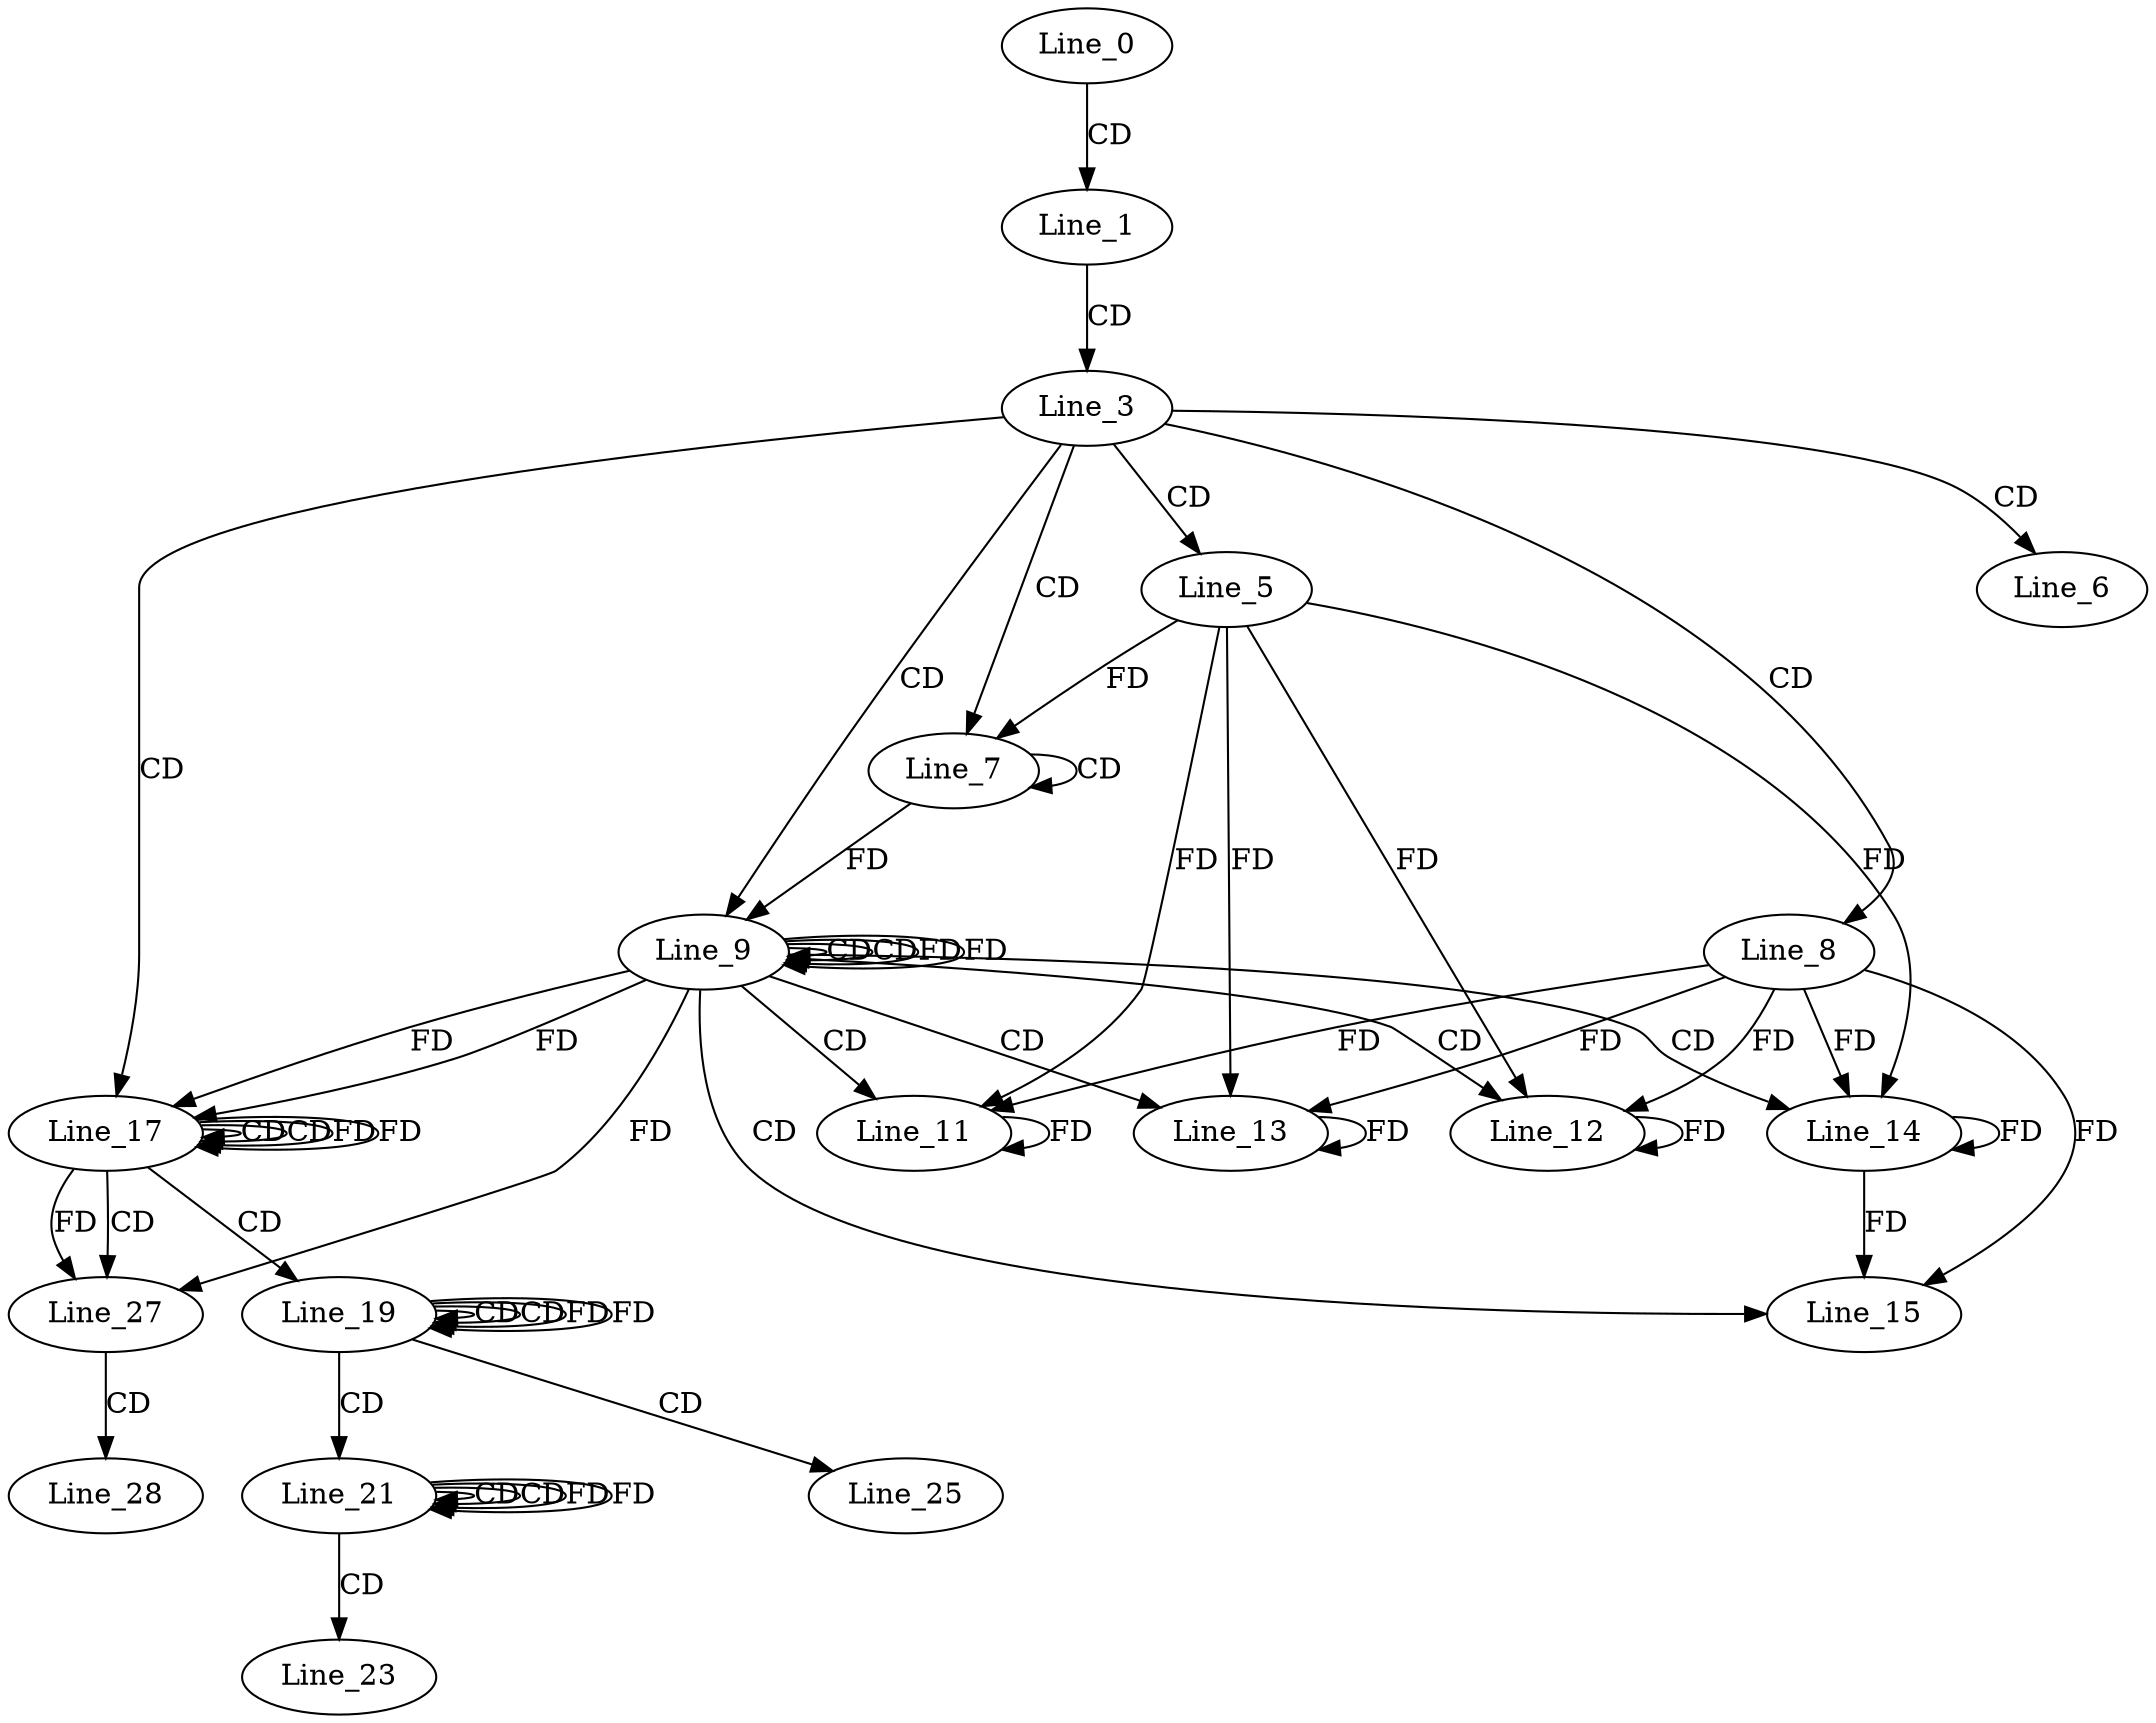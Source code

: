 digraph G {
  Line_0;
  Line_1;
  Line_3;
  Line_5;
  Line_6;
  Line_7;
  Line_7;
  Line_8;
  Line_9;
  Line_9;
  Line_9;
  Line_11;
  Line_11;
  Line_12;
  Line_12;
  Line_13;
  Line_13;
  Line_14;
  Line_14;
  Line_15;
  Line_17;
  Line_17;
  Line_17;
  Line_19;
  Line_19;
  Line_19;
  Line_21;
  Line_21;
  Line_21;
  Line_23;
  Line_25;
  Line_27;
  Line_28;
  Line_0 -> Line_1 [ label="CD" ];
  Line_1 -> Line_3 [ label="CD" ];
  Line_3 -> Line_5 [ label="CD" ];
  Line_3 -> Line_6 [ label="CD" ];
  Line_3 -> Line_7 [ label="CD" ];
  Line_7 -> Line_7 [ label="CD" ];
  Line_5 -> Line_7 [ label="FD" ];
  Line_3 -> Line_8 [ label="CD" ];
  Line_3 -> Line_9 [ label="CD" ];
  Line_9 -> Line_9 [ label="CD" ];
  Line_7 -> Line_9 [ label="FD" ];
  Line_9 -> Line_9 [ label="CD" ];
  Line_9 -> Line_9 [ label="FD" ];
  Line_9 -> Line_11 [ label="CD" ];
  Line_11 -> Line_11 [ label="FD" ];
  Line_8 -> Line_11 [ label="FD" ];
  Line_5 -> Line_11 [ label="FD" ];
  Line_9 -> Line_12 [ label="CD" ];
  Line_12 -> Line_12 [ label="FD" ];
  Line_8 -> Line_12 [ label="FD" ];
  Line_5 -> Line_12 [ label="FD" ];
  Line_9 -> Line_13 [ label="CD" ];
  Line_13 -> Line_13 [ label="FD" ];
  Line_8 -> Line_13 [ label="FD" ];
  Line_5 -> Line_13 [ label="FD" ];
  Line_9 -> Line_14 [ label="CD" ];
  Line_14 -> Line_14 [ label="FD" ];
  Line_8 -> Line_14 [ label="FD" ];
  Line_5 -> Line_14 [ label="FD" ];
  Line_9 -> Line_15 [ label="CD" ];
  Line_14 -> Line_15 [ label="FD" ];
  Line_8 -> Line_15 [ label="FD" ];
  Line_3 -> Line_17 [ label="CD" ];
  Line_17 -> Line_17 [ label="CD" ];
  Line_9 -> Line_17 [ label="FD" ];
  Line_17 -> Line_17 [ label="CD" ];
  Line_17 -> Line_17 [ label="FD" ];
  Line_9 -> Line_17 [ label="FD" ];
  Line_17 -> Line_19 [ label="CD" ];
  Line_19 -> Line_19 [ label="CD" ];
  Line_19 -> Line_19 [ label="CD" ];
  Line_19 -> Line_19 [ label="FD" ];
  Line_19 -> Line_21 [ label="CD" ];
  Line_21 -> Line_21 [ label="CD" ];
  Line_21 -> Line_21 [ label="CD" ];
  Line_21 -> Line_21 [ label="FD" ];
  Line_21 -> Line_23 [ label="CD" ];
  Line_19 -> Line_25 [ label="CD" ];
  Line_17 -> Line_27 [ label="CD" ];
  Line_17 -> Line_27 [ label="FD" ];
  Line_9 -> Line_27 [ label="FD" ];
  Line_27 -> Line_28 [ label="CD" ];
  Line_9 -> Line_9 [ label="FD" ];
  Line_17 -> Line_17 [ label="FD" ];
  Line_19 -> Line_19 [ label="FD" ];
  Line_21 -> Line_21 [ label="FD" ];
}

